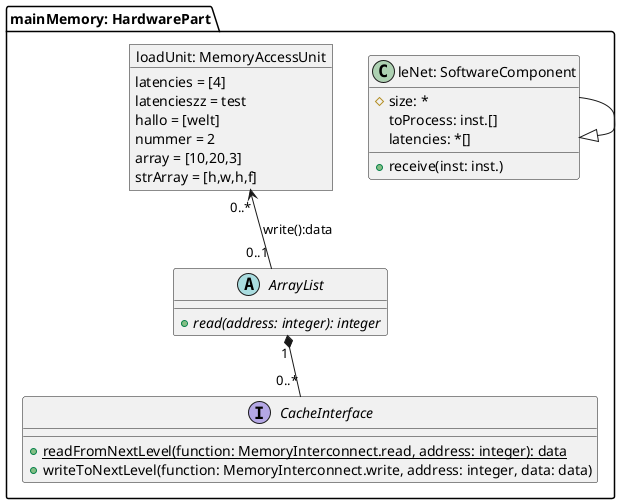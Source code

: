 @startuml

package "mainMemory: HardwarePart" {

class "leNet: SoftwareComponent" as MemoryInterface {
#size: *
+receive(inst: inst.)
toProcess: inst.[]
latencies: *[]
}

abstract "ArrayList" as ArrayList {
+{abstract}read(address: integer): integer
}

object "loadUnit: MemoryAccessUnit" as loadUnit {
latencies = [4]
latencieszz = test
hallo = [welt]
nummer = 2
array = [10,20,3]
strArray = [h,w,h,f]
}

interface CacheInterface {
+ {static} readFromNextLevel(function: MemoryInterconnect.read, address: integer): data
+writeToNextLevel(function: MemoryInterconnect.write, address: integer, data: data)
}

ArrayList "1"*--"0..*" CacheInterface
MemoryInterface <|-left- MemoryInterface
loadUnit "0..*"<--"0..1" ArrayList : "write():data"

}

@enduml
